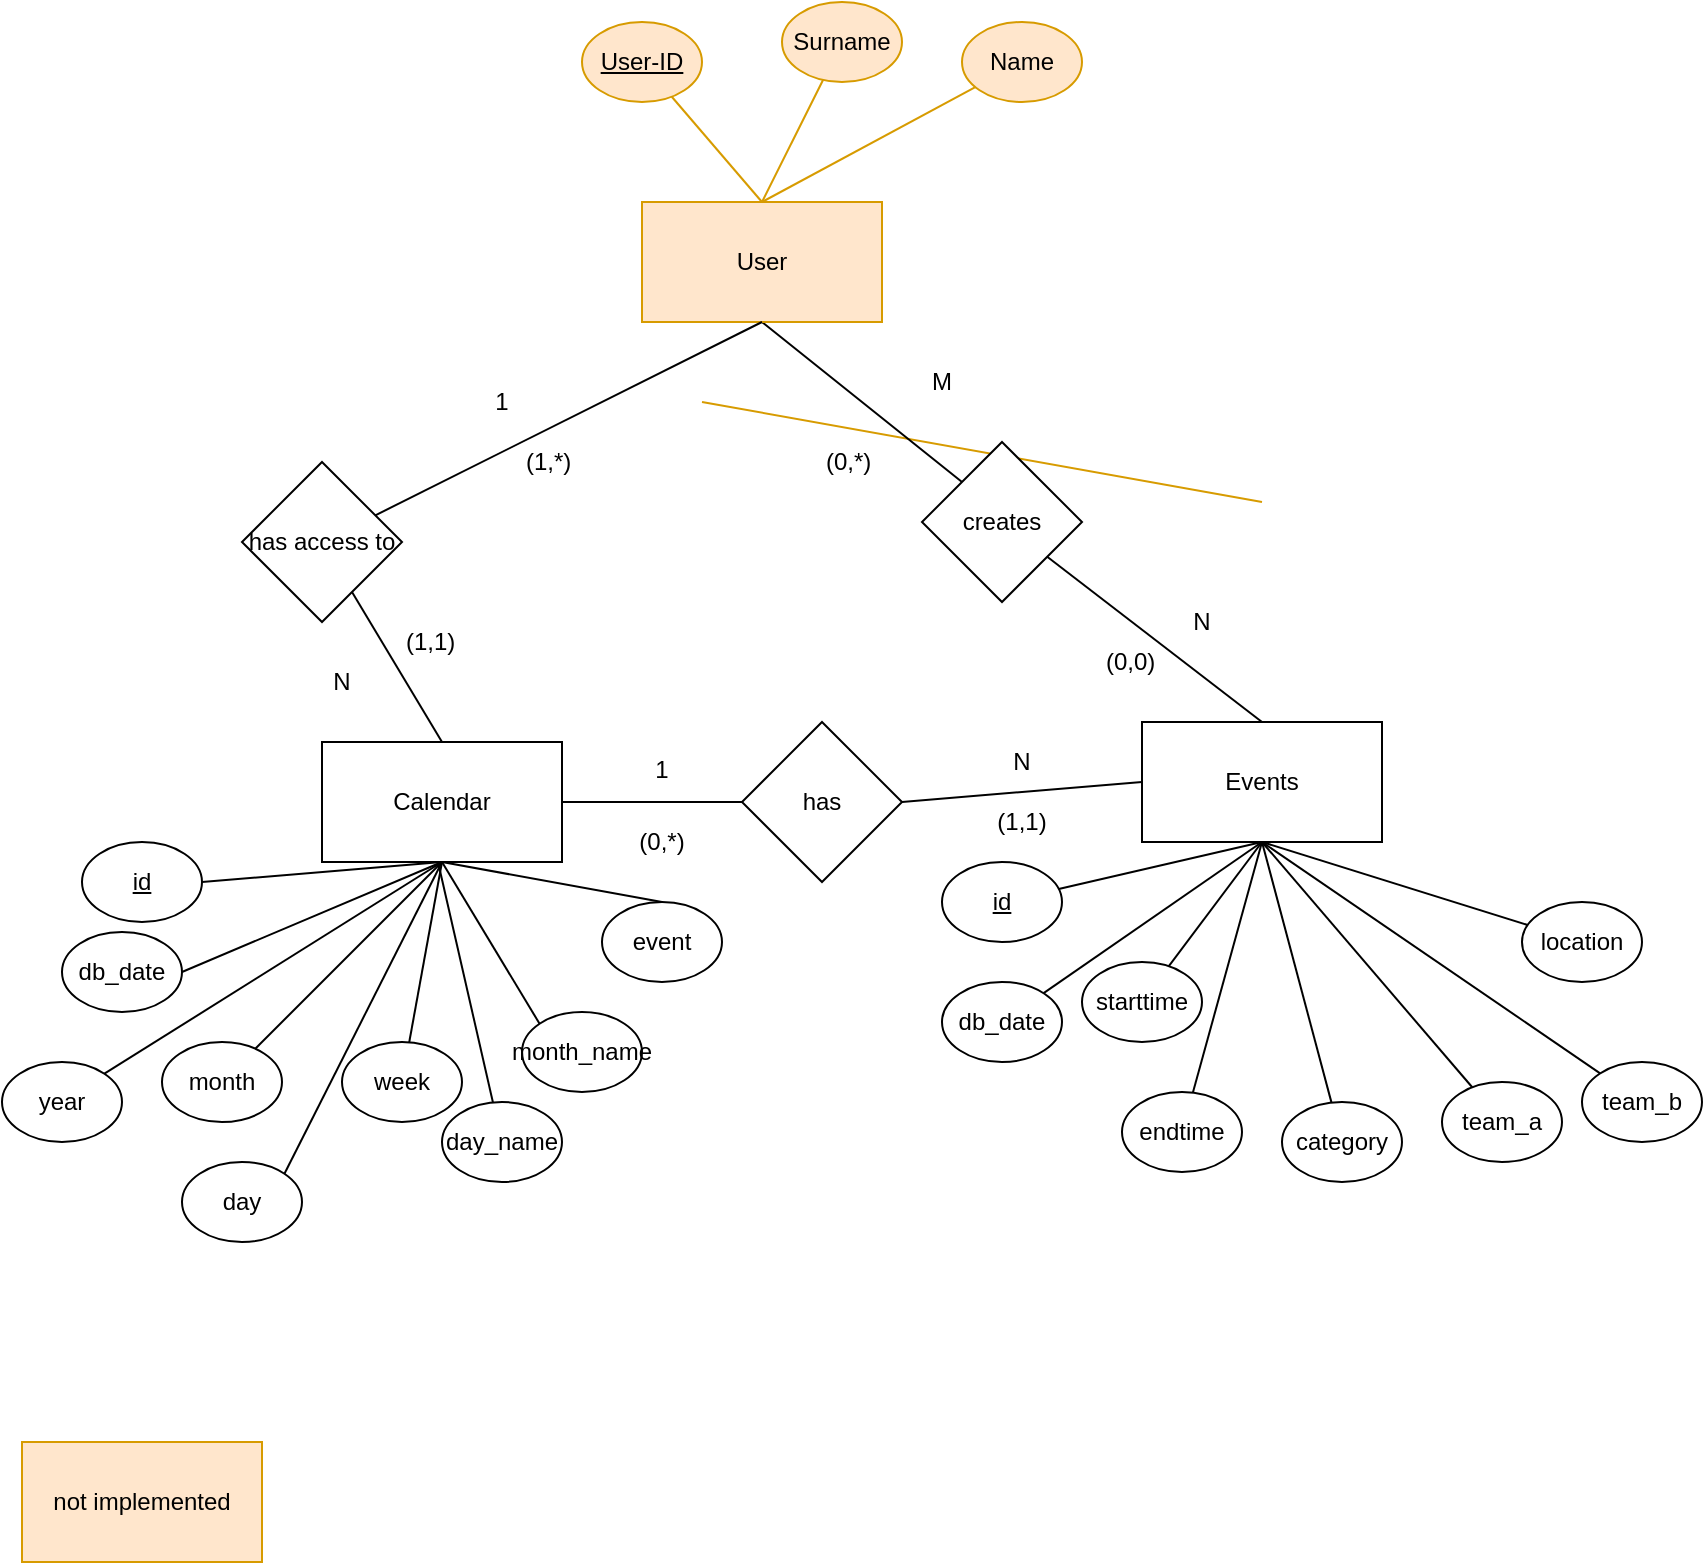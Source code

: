 <mxfile version="14.1.2" type="device"><diagram id="xJ03lnG-2hM3ArurfY-r" name="Page-1"><mxGraphModel dx="1038" dy="548" grid="1" gridSize="10" guides="1" tooltips="1" connect="1" arrows="1" fold="1" page="1" pageScale="1" pageWidth="1169" pageHeight="827" math="0" shadow="0"><root><mxCell id="0"/><mxCell id="1" parent="0"/><mxCell id="bcn2MG08xiZNb2nfdyeu-1" value="Calendar" style="rounded=0;whiteSpace=wrap;html=1;" parent="1" vertex="1"><mxGeometry x="180" y="390" width="120" height="60" as="geometry"/></mxCell><mxCell id="bcn2MG08xiZNb2nfdyeu-5" value="year" style="ellipse;whiteSpace=wrap;html=1;" parent="1" vertex="1"><mxGeometry x="20" y="550" width="60" height="40" as="geometry"/></mxCell><mxCell id="bcn2MG08xiZNb2nfdyeu-6" value="db_date" style="ellipse;whiteSpace=wrap;html=1;" parent="1" vertex="1"><mxGeometry x="50" y="485" width="60" height="40" as="geometry"/></mxCell><mxCell id="bcn2MG08xiZNb2nfdyeu-7" value="day_name" style="ellipse;whiteSpace=wrap;html=1;" parent="1" vertex="1"><mxGeometry x="240" y="570" width="60" height="40" as="geometry"/></mxCell><mxCell id="bcn2MG08xiZNb2nfdyeu-8" value="&lt;u&gt;id&lt;/u&gt;" style="ellipse;whiteSpace=wrap;html=1;" parent="1" vertex="1"><mxGeometry x="60" y="440" width="60" height="40" as="geometry"/></mxCell><mxCell id="bcn2MG08xiZNb2nfdyeu-10" value="Events" style="rounded=0;whiteSpace=wrap;html=1;" parent="1" vertex="1"><mxGeometry x="590" y="380" width="120" height="60" as="geometry"/></mxCell><mxCell id="bcn2MG08xiZNb2nfdyeu-13" value="category" style="ellipse;whiteSpace=wrap;html=1;" parent="1" vertex="1"><mxGeometry x="660" y="570" width="60" height="40" as="geometry"/></mxCell><mxCell id="bcn2MG08xiZNb2nfdyeu-25" value="" style="endArrow=none;html=1;exitX=0.5;exitY=0;exitDx=0;exitDy=0;entryX=0.5;entryY=1;entryDx=0;entryDy=0;fillColor=#ffe6cc;strokeColor=#d79b00;" parent="1" target="bcn2MG08xiZNb2nfdyeu-19" edge="1"><mxGeometry width="50" height="50" relative="1" as="geometry"><mxPoint x="650" y="270" as="sourcePoint"/><mxPoint x="370" y="220" as="targetPoint"/></mxGeometry></mxCell><mxCell id="bcn2MG08xiZNb2nfdyeu-29" value="" style="endArrow=none;html=1;" parent="1" source="bcn2MG08xiZNb2nfdyeu-13" edge="1"><mxGeometry width="50" height="50" relative="1" as="geometry"><mxPoint x="690" y="190" as="sourcePoint"/><mxPoint x="650" y="440" as="targetPoint"/></mxGeometry></mxCell><mxCell id="bcn2MG08xiZNb2nfdyeu-30" value="" style="endArrow=none;html=1;entryX=0.5;entryY=1;entryDx=0;entryDy=0;exitX=1;exitY=0;exitDx=0;exitDy=0;" parent="1" source="bcn2MG08xiZNb2nfdyeu-5" target="bcn2MG08xiZNb2nfdyeu-1" edge="1"><mxGeometry width="50" height="50" relative="1" as="geometry"><mxPoint x="735.116" y="502.635" as="sourcePoint"/><mxPoint x="690" y="450" as="targetPoint"/></mxGeometry></mxCell><mxCell id="bcn2MG08xiZNb2nfdyeu-31" value="" style="endArrow=none;html=1;exitX=1;exitY=0.5;exitDx=0;exitDy=0;entryX=0.5;entryY=1;entryDx=0;entryDy=0;" parent="1" source="bcn2MG08xiZNb2nfdyeu-6" edge="1" target="bcn2MG08xiZNb2nfdyeu-1"><mxGeometry width="50" height="50" relative="1" as="geometry"><mxPoint x="200" y="550" as="sourcePoint"/><mxPoint x="210" y="470" as="targetPoint"/></mxGeometry></mxCell><mxCell id="bcn2MG08xiZNb2nfdyeu-32" value="" style="endArrow=none;html=1;" parent="1" source="bcn2MG08xiZNb2nfdyeu-7" edge="1"><mxGeometry width="50" height="50" relative="1" as="geometry"><mxPoint x="130" y="540" as="sourcePoint"/><mxPoint x="238" y="450" as="targetPoint"/></mxGeometry></mxCell><mxCell id="bcn2MG08xiZNb2nfdyeu-33" value="" style="endArrow=none;html=1;exitX=1;exitY=0.5;exitDx=0;exitDy=0;entryX=0.5;entryY=1;entryDx=0;entryDy=0;" parent="1" source="bcn2MG08xiZNb2nfdyeu-8" target="bcn2MG08xiZNb2nfdyeu-1" edge="1"><mxGeometry width="50" height="50" relative="1" as="geometry"><mxPoint x="90" y="430" as="sourcePoint"/><mxPoint x="220" y="480" as="targetPoint"/></mxGeometry></mxCell><mxCell id="bcn2MG08xiZNb2nfdyeu-35" style="edgeStyle=none;rounded=0;orthogonalLoop=1;jettySize=auto;html=1;entryX=0;entryY=0.5;entryDx=0;entryDy=0;endArrow=none;endFill=0;exitX=1;exitY=0.5;exitDx=0;exitDy=0;" parent="1" source="bcn2MG08xiZNb2nfdyeu-34" target="bcn2MG08xiZNb2nfdyeu-10" edge="1"><mxGeometry relative="1" as="geometry"/></mxCell><mxCell id="bcn2MG08xiZNb2nfdyeu-36" style="edgeStyle=none;rounded=0;orthogonalLoop=1;jettySize=auto;html=1;entryX=1;entryY=0.5;entryDx=0;entryDy=0;endArrow=none;endFill=0;" parent="1" source="bcn2MG08xiZNb2nfdyeu-34" target="bcn2MG08xiZNb2nfdyeu-1" edge="1"><mxGeometry relative="1" as="geometry"/></mxCell><mxCell id="bcn2MG08xiZNb2nfdyeu-34" value="has" style="rhombus;whiteSpace=wrap;html=1;" parent="1" vertex="1"><mxGeometry x="390" y="380" width="80" height="80" as="geometry"/></mxCell><mxCell id="bcn2MG08xiZNb2nfdyeu-48" style="edgeStyle=none;rounded=0;orthogonalLoop=1;jettySize=auto;html=1;entryX=0;entryY=0;entryDx=0;entryDy=0;endArrow=none;endFill=0;exitX=0.5;exitY=1;exitDx=0;exitDy=0;" parent="1" source="bcn2MG08xiZNb2nfdyeu-37" target="bcn2MG08xiZNb2nfdyeu-47" edge="1"><mxGeometry relative="1" as="geometry"/></mxCell><mxCell id="bcn2MG08xiZNb2nfdyeu-37" value="User" style="rounded=0;whiteSpace=wrap;html=1;fillColor=#ffe6cc;strokeColor=#d79b00;" parent="1" vertex="1"><mxGeometry x="340" y="120" width="120" height="60" as="geometry"/></mxCell><mxCell id="bcn2MG08xiZNb2nfdyeu-42" style="edgeStyle=none;rounded=0;orthogonalLoop=1;jettySize=auto;html=1;entryX=0.5;entryY=0;entryDx=0;entryDy=0;endArrow=none;endFill=0;fillColor=#ffe6cc;strokeColor=#d79b00;" parent="1" source="bcn2MG08xiZNb2nfdyeu-38" target="bcn2MG08xiZNb2nfdyeu-37" edge="1"><mxGeometry relative="1" as="geometry"/></mxCell><mxCell id="bcn2MG08xiZNb2nfdyeu-38" value="Name" style="ellipse;whiteSpace=wrap;html=1;fillColor=#ffe6cc;strokeColor=#d79b00;" parent="1" vertex="1"><mxGeometry x="500" y="30" width="60" height="40" as="geometry"/></mxCell><mxCell id="bcn2MG08xiZNb2nfdyeu-43" style="edgeStyle=none;rounded=0;orthogonalLoop=1;jettySize=auto;html=1;entryX=0.5;entryY=0;entryDx=0;entryDy=0;endArrow=none;endFill=0;fillColor=#ffe6cc;strokeColor=#d79b00;" parent="1" source="bcn2MG08xiZNb2nfdyeu-39" target="bcn2MG08xiZNb2nfdyeu-37" edge="1"><mxGeometry relative="1" as="geometry"/></mxCell><mxCell id="bcn2MG08xiZNb2nfdyeu-39" value="Surname" style="ellipse;whiteSpace=wrap;html=1;fillColor=#ffe6cc;strokeColor=#d79b00;" parent="1" vertex="1"><mxGeometry x="410" y="20" width="60" height="40" as="geometry"/></mxCell><mxCell id="bcn2MG08xiZNb2nfdyeu-41" style="edgeStyle=none;rounded=0;orthogonalLoop=1;jettySize=auto;html=1;entryX=0.5;entryY=0;entryDx=0;entryDy=0;endArrow=none;endFill=0;fillColor=#ffe6cc;strokeColor=#d79b00;" parent="1" source="bcn2MG08xiZNb2nfdyeu-40" target="bcn2MG08xiZNb2nfdyeu-37" edge="1"><mxGeometry relative="1" as="geometry"/></mxCell><mxCell id="bcn2MG08xiZNb2nfdyeu-40" value="&lt;u&gt;User-ID&lt;/u&gt;" style="ellipse;whiteSpace=wrap;html=1;fillColor=#ffe6cc;strokeColor=#d79b00;" parent="1" vertex="1"><mxGeometry x="310" y="30" width="60" height="40" as="geometry"/></mxCell><mxCell id="bcn2MG08xiZNb2nfdyeu-45" style="edgeStyle=none;rounded=0;orthogonalLoop=1;jettySize=auto;html=1;entryX=0.5;entryY=1;entryDx=0;entryDy=0;endArrow=none;endFill=0;" parent="1" source="bcn2MG08xiZNb2nfdyeu-44" target="bcn2MG08xiZNb2nfdyeu-37" edge="1"><mxGeometry relative="1" as="geometry"/></mxCell><mxCell id="bcn2MG08xiZNb2nfdyeu-46" style="edgeStyle=none;rounded=0;orthogonalLoop=1;jettySize=auto;html=1;entryX=0.5;entryY=0;entryDx=0;entryDy=0;endArrow=none;endFill=0;" parent="1" source="bcn2MG08xiZNb2nfdyeu-44" target="bcn2MG08xiZNb2nfdyeu-1" edge="1"><mxGeometry relative="1" as="geometry"/></mxCell><mxCell id="bcn2MG08xiZNb2nfdyeu-44" value="has access to" style="rhombus;whiteSpace=wrap;html=1;" parent="1" vertex="1"><mxGeometry x="140" y="250" width="80" height="80" as="geometry"/></mxCell><mxCell id="bcn2MG08xiZNb2nfdyeu-49" style="edgeStyle=none;rounded=0;orthogonalLoop=1;jettySize=auto;html=1;entryX=0.5;entryY=0;entryDx=0;entryDy=0;endArrow=none;endFill=0;" parent="1" source="bcn2MG08xiZNb2nfdyeu-47" target="bcn2MG08xiZNb2nfdyeu-10" edge="1"><mxGeometry relative="1" as="geometry"/></mxCell><mxCell id="bcn2MG08xiZNb2nfdyeu-47" value="creates" style="rhombus;whiteSpace=wrap;html=1;" parent="1" vertex="1"><mxGeometry x="480" y="240" width="80" height="80" as="geometry"/></mxCell><mxCell id="bcn2MG08xiZNb2nfdyeu-51" style="edgeStyle=none;rounded=0;orthogonalLoop=1;jettySize=auto;html=1;entryX=0.5;entryY=1;entryDx=0;entryDy=0;endArrow=none;endFill=0;" parent="1" source="bcn2MG08xiZNb2nfdyeu-50" target="bcn2MG08xiZNb2nfdyeu-10" edge="1"><mxGeometry relative="1" as="geometry"/></mxCell><mxCell id="bcn2MG08xiZNb2nfdyeu-50" value="&lt;u&gt;id&lt;/u&gt;" style="ellipse;whiteSpace=wrap;html=1;" parent="1" vertex="1"><mxGeometry x="490" y="450" width="60" height="40" as="geometry"/></mxCell><mxCell id="bcn2MG08xiZNb2nfdyeu-53" style="edgeStyle=none;rounded=0;orthogonalLoop=1;jettySize=auto;html=1;endArrow=none;endFill=0;entryX=0.5;entryY=1;entryDx=0;entryDy=0;" parent="1" source="bcn2MG08xiZNb2nfdyeu-52" target="bcn2MG08xiZNb2nfdyeu-10" edge="1"><mxGeometry relative="1" as="geometry"/></mxCell><mxCell id="bcn2MG08xiZNb2nfdyeu-52" value="starttime" style="ellipse;whiteSpace=wrap;html=1;" parent="1" vertex="1"><mxGeometry x="560" y="500" width="60" height="40" as="geometry"/></mxCell><mxCell id="bcn2MG08xiZNb2nfdyeu-60" style="edgeStyle=none;rounded=0;orthogonalLoop=1;jettySize=auto;html=1;entryX=0.5;entryY=1;entryDx=0;entryDy=0;endArrow=none;endFill=0;" parent="1" source="bcn2MG08xiZNb2nfdyeu-59" target="bcn2MG08xiZNb2nfdyeu-10" edge="1"><mxGeometry relative="1" as="geometry"/></mxCell><mxCell id="bcn2MG08xiZNb2nfdyeu-59" value="db_date" style="ellipse;whiteSpace=wrap;html=1;" parent="1" vertex="1"><mxGeometry x="490" y="510" width="60" height="40" as="geometry"/></mxCell><mxCell id="bcn2MG08xiZNb2nfdyeu-65" style="edgeStyle=none;rounded=0;orthogonalLoop=1;jettySize=auto;html=1;entryX=0.5;entryY=1;entryDx=0;entryDy=0;endArrow=none;endFill=0;" parent="1" source="bcn2MG08xiZNb2nfdyeu-62" target="bcn2MG08xiZNb2nfdyeu-1" edge="1"><mxGeometry relative="1" as="geometry"/></mxCell><mxCell id="bcn2MG08xiZNb2nfdyeu-62" value="month" style="ellipse;whiteSpace=wrap;html=1;" parent="1" vertex="1"><mxGeometry x="100" y="540" width="60" height="40" as="geometry"/></mxCell><mxCell id="bcn2MG08xiZNb2nfdyeu-64" style="edgeStyle=none;rounded=0;orthogonalLoop=1;jettySize=auto;html=1;exitX=1;exitY=0;exitDx=0;exitDy=0;entryX=0.5;entryY=1;entryDx=0;entryDy=0;endArrow=none;endFill=0;" parent="1" source="bcn2MG08xiZNb2nfdyeu-63" target="bcn2MG08xiZNb2nfdyeu-1" edge="1"><mxGeometry relative="1" as="geometry"/></mxCell><mxCell id="bcn2MG08xiZNb2nfdyeu-63" value="day" style="ellipse;whiteSpace=wrap;html=1;" parent="1" vertex="1"><mxGeometry x="110" y="600" width="60" height="40" as="geometry"/></mxCell><mxCell id="bcn2MG08xiZNb2nfdyeu-67" style="edgeStyle=none;rounded=0;orthogonalLoop=1;jettySize=auto;html=1;entryX=0.5;entryY=1;entryDx=0;entryDy=0;endArrow=none;endFill=0;" parent="1" source="bcn2MG08xiZNb2nfdyeu-66" target="bcn2MG08xiZNb2nfdyeu-1" edge="1"><mxGeometry relative="1" as="geometry"/></mxCell><mxCell id="bcn2MG08xiZNb2nfdyeu-66" value="week" style="ellipse;whiteSpace=wrap;html=1;" parent="1" vertex="1"><mxGeometry x="190" y="540" width="60" height="40" as="geometry"/></mxCell><mxCell id="bcn2MG08xiZNb2nfdyeu-69" style="edgeStyle=none;rounded=0;orthogonalLoop=1;jettySize=auto;html=1;entryX=0.5;entryY=1;entryDx=0;entryDy=0;endArrow=none;endFill=0;" parent="1" source="bcn2MG08xiZNb2nfdyeu-68" target="bcn2MG08xiZNb2nfdyeu-10" edge="1"><mxGeometry relative="1" as="geometry"/></mxCell><mxCell id="bcn2MG08xiZNb2nfdyeu-68" value="endtime" style="ellipse;whiteSpace=wrap;html=1;" parent="1" vertex="1"><mxGeometry x="580" y="565" width="60" height="40" as="geometry"/></mxCell><mxCell id="A6Fnrc6Hto3oMIsviv5E-1" value="month_name" style="ellipse;whiteSpace=wrap;html=1;" vertex="1" parent="1"><mxGeometry x="280" y="525" width="60" height="40" as="geometry"/></mxCell><mxCell id="A6Fnrc6Hto3oMIsviv5E-2" value="" style="endArrow=none;html=1;entryX=0.5;entryY=1;entryDx=0;entryDy=0;exitX=0;exitY=0;exitDx=0;exitDy=0;" edge="1" parent="1" source="A6Fnrc6Hto3oMIsviv5E-1" target="bcn2MG08xiZNb2nfdyeu-1"><mxGeometry width="50" height="50" relative="1" as="geometry"><mxPoint x="280" y="631" as="sourcePoint"/><mxPoint x="210" y="470" as="targetPoint"/></mxGeometry></mxCell><mxCell id="A6Fnrc6Hto3oMIsviv5E-4" value="event" style="ellipse;whiteSpace=wrap;html=1;" vertex="1" parent="1"><mxGeometry x="320" y="470" width="60" height="40" as="geometry"/></mxCell><mxCell id="A6Fnrc6Hto3oMIsviv5E-5" value="" style="endArrow=none;html=1;entryX=0.5;entryY=1;entryDx=0;entryDy=0;exitX=0.5;exitY=0;exitDx=0;exitDy=0;" edge="1" parent="1" source="A6Fnrc6Hto3oMIsviv5E-4" target="bcn2MG08xiZNb2nfdyeu-1"><mxGeometry width="50" height="50" relative="1" as="geometry"><mxPoint x="190" y="520" as="sourcePoint"/><mxPoint x="260" y="440" as="targetPoint"/></mxGeometry></mxCell><mxCell id="A6Fnrc6Hto3oMIsviv5E-6" value="team_a" style="ellipse;whiteSpace=wrap;html=1;" vertex="1" parent="1"><mxGeometry x="740" y="560" width="60" height="40" as="geometry"/></mxCell><mxCell id="A6Fnrc6Hto3oMIsviv5E-7" value="" style="endArrow=none;html=1;entryX=0.5;entryY=1;entryDx=0;entryDy=0;" edge="1" parent="1" source="A6Fnrc6Hto3oMIsviv5E-6" target="bcn2MG08xiZNb2nfdyeu-10"><mxGeometry width="50" height="50" relative="1" as="geometry"><mxPoint x="790" y="180" as="sourcePoint"/><mxPoint x="750" y="430" as="targetPoint"/></mxGeometry></mxCell><mxCell id="A6Fnrc6Hto3oMIsviv5E-8" value="team_b" style="ellipse;whiteSpace=wrap;html=1;" vertex="1" parent="1"><mxGeometry x="810" y="550" width="60" height="40" as="geometry"/></mxCell><mxCell id="A6Fnrc6Hto3oMIsviv5E-9" value="" style="endArrow=none;html=1;entryX=0.5;entryY=1;entryDx=0;entryDy=0;" edge="1" parent="1" source="A6Fnrc6Hto3oMIsviv5E-8" target="bcn2MG08xiZNb2nfdyeu-10"><mxGeometry width="50" height="50" relative="1" as="geometry"><mxPoint x="860" y="130" as="sourcePoint"/><mxPoint x="720" y="390" as="targetPoint"/></mxGeometry></mxCell><mxCell id="A6Fnrc6Hto3oMIsviv5E-10" value="location" style="ellipse;whiteSpace=wrap;html=1;" vertex="1" parent="1"><mxGeometry x="780" y="470" width="60" height="40" as="geometry"/></mxCell><mxCell id="A6Fnrc6Hto3oMIsviv5E-11" value="" style="endArrow=none;html=1;entryX=0.5;entryY=1;entryDx=0;entryDy=0;" edge="1" parent="1" source="A6Fnrc6Hto3oMIsviv5E-10" target="bcn2MG08xiZNb2nfdyeu-10"><mxGeometry width="50" height="50" relative="1" as="geometry"><mxPoint x="890" y="55" as="sourcePoint"/><mxPoint x="680" y="365" as="targetPoint"/></mxGeometry></mxCell><mxCell id="A6Fnrc6Hto3oMIsviv5E-14" value="M" style="text;html=1;strokeColor=none;fillColor=none;align=center;verticalAlign=middle;whiteSpace=wrap;rounded=0;" vertex="1" parent="1"><mxGeometry x="470" y="200" width="40" height="20" as="geometry"/></mxCell><mxCell id="A6Fnrc6Hto3oMIsviv5E-15" value="N" style="text;html=1;strokeColor=none;fillColor=none;align=center;verticalAlign=middle;whiteSpace=wrap;rounded=0;" vertex="1" parent="1"><mxGeometry x="600" y="320" width="40" height="20" as="geometry"/></mxCell><mxCell id="A6Fnrc6Hto3oMIsviv5E-16" value="N" style="text;html=1;strokeColor=none;fillColor=none;align=center;verticalAlign=middle;whiteSpace=wrap;rounded=0;" vertex="1" parent="1"><mxGeometry x="170" y="350" width="40" height="20" as="geometry"/></mxCell><mxCell id="A6Fnrc6Hto3oMIsviv5E-17" value="1" style="text;html=1;strokeColor=none;fillColor=none;align=center;verticalAlign=middle;whiteSpace=wrap;rounded=0;" vertex="1" parent="1"><mxGeometry x="250" y="210" width="40" height="20" as="geometry"/></mxCell><mxCell id="A6Fnrc6Hto3oMIsviv5E-18" value="1" style="text;html=1;strokeColor=none;fillColor=none;align=center;verticalAlign=middle;whiteSpace=wrap;rounded=0;" vertex="1" parent="1"><mxGeometry x="330" y="394" width="40" height="20" as="geometry"/></mxCell><mxCell id="A6Fnrc6Hto3oMIsviv5E-19" value="N" style="text;html=1;strokeColor=none;fillColor=none;align=center;verticalAlign=middle;whiteSpace=wrap;rounded=0;" vertex="1" parent="1"><mxGeometry x="510" y="390" width="40" height="20" as="geometry"/></mxCell><mxCell id="A6Fnrc6Hto3oMIsviv5E-20" value="(0,*)" style="text;html=1;strokeColor=none;fillColor=none;align=center;verticalAlign=middle;whiteSpace=wrap;rounded=0;" vertex="1" parent="1"><mxGeometry x="330" y="430" width="40" height="20" as="geometry"/></mxCell><mxCell id="A6Fnrc6Hto3oMIsviv5E-21" value="(1,1)" style="text;html=1;strokeColor=none;fillColor=none;align=center;verticalAlign=middle;whiteSpace=wrap;rounded=0;" vertex="1" parent="1"><mxGeometry x="510" y="420" width="40" height="20" as="geometry"/></mxCell><mxCell id="A6Fnrc6Hto3oMIsviv5E-23" value="(1,1)" style="text;html=1;resizable=0;points=[];autosize=1;align=left;verticalAlign=top;spacingTop=-4;" vertex="1" parent="1"><mxGeometry x="220" y="330" width="40" height="20" as="geometry"/></mxCell><mxCell id="A6Fnrc6Hto3oMIsviv5E-24" value="(1,*)" style="text;html=1;resizable=0;points=[];autosize=1;align=left;verticalAlign=top;spacingTop=-4;" vertex="1" parent="1"><mxGeometry x="280" y="240" width="40" height="20" as="geometry"/></mxCell><mxCell id="A6Fnrc6Hto3oMIsviv5E-25" value="(0,*)" style="text;html=1;resizable=0;points=[];autosize=1;align=left;verticalAlign=top;spacingTop=-4;" vertex="1" parent="1"><mxGeometry x="430" y="240" width="40" height="20" as="geometry"/></mxCell><mxCell id="A6Fnrc6Hto3oMIsviv5E-26" value="(0,0)" style="text;html=1;resizable=0;points=[];autosize=1;align=left;verticalAlign=top;spacingTop=-4;" vertex="1" parent="1"><mxGeometry x="570" y="340" width="40" height="20" as="geometry"/></mxCell><mxCell id="A6Fnrc6Hto3oMIsviv5E-28" value="not implemented" style="rounded=0;whiteSpace=wrap;html=1;fillColor=#ffe6cc;strokeColor=#d79b00;" vertex="1" parent="1"><mxGeometry x="30" y="740" width="120" height="60" as="geometry"/></mxCell></root></mxGraphModel></diagram></mxfile>